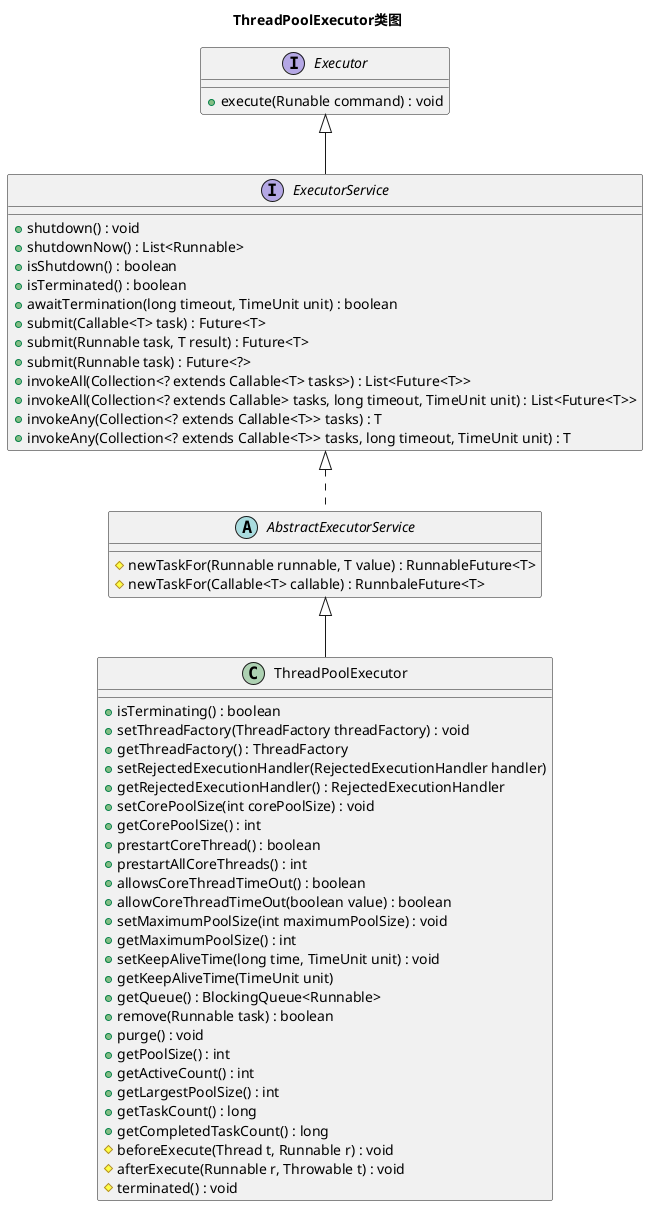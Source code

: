```
@startuml
Title "ThreadPoolExecutor类图"
interface Executor
interface ExecutorService
abstract class AbstractExecutorService
class ThreadPoolExecutor
Executor<|-- ExecutorService
ExecutorService<|.. AbstractExecutorService
AbstractExecutorService<|-- ThreadPoolExecutor
interface Executor{
+ execute(Runable command) : void
}
interface ExecutorService{
+ shutdown() : void
+ shutdownNow() : List<Runnable>
+ isShutdown() : boolean
+ isTerminated() : boolean
+ awaitTermination(long timeout, TimeUnit unit) : boolean
+ submit(Callable<T> task) : Future<T>
+ submit(Runnable task, T result) : Future<T>
+ submit(Runnable task) : Future<?>
+ invokeAll(Collection<? extends Callable<T> tasks>) : List<Future<T>>
+ invokeAll(Collection<? extends Callable> tasks, long timeout, TimeUnit unit) : List<Future<T>>
+ invokeAny(Collection<? extends Callable<T>> tasks) : T
+ invokeAny(Collection<? extends Callable<T>> tasks, long timeout, TimeUnit unit) : T
}

abstract class AbstractExecutorService{
# newTaskFor(Runnable runnable, T value) : RunnableFuture<T>
# newTaskFor(Callable<T> callable) : RunnbaleFuture<T>
}

class ThreadPoolExecutor{
+ isTerminating() : boolean
+ setThreadFactory(ThreadFactory threadFactory) : void
+ getThreadFactory() : ThreadFactory
+ setRejectedExecutionHandler(RejectedExecutionHandler handler)
+ getRejectedExecutionHandler() : RejectedExecutionHandler
+ setCorePoolSize(int corePoolSize) : void
+ getCorePoolSize() : int
+ prestartCoreThread() : boolean
+ prestartAllCoreThreads() : int
+ allowsCoreThreadTimeOut() : boolean
+ allowCoreThreadTimeOut(boolean value) : boolean
+ setMaximumPoolSize(int maximumPoolSize) : void
+ getMaximumPoolSize() : int
+ setKeepAliveTime(long time, TimeUnit unit) : void
+ getKeepAliveTime(TimeUnit unit)
+ getQueue() : BlockingQueue<Runnable>
+ remove(Runnable task) : boolean
+ purge() : void
+ getPoolSize() : int
+ getActiveCount() : int
+ getLargestPoolSize() : int
+ getTaskCount() : long
+ getCompletedTaskCount() : long
# beforeExecute(Thread t, Runnable r) : void
# afterExecute(Runnable r, Throwable t) : void
# terminated() : void
}
@enduml
```
